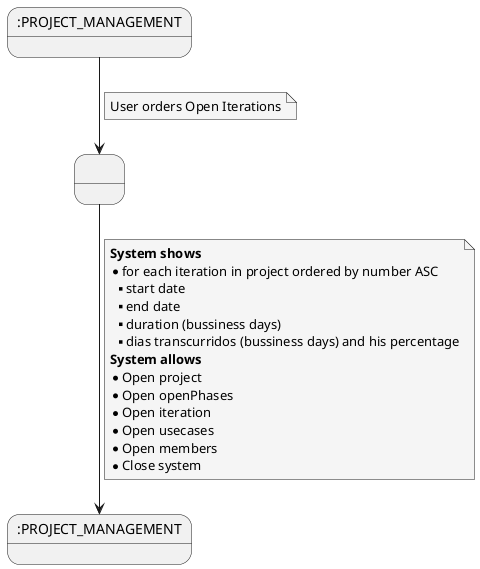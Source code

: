 @startuml
skinparam {
    NoteBackgroundColor #whiteSmoke
}
    state PROJECT_MANAGEMENT as ":PROJECT_MANAGEMENT"
    state 1 as " "
    state 2 as ":PROJECT_MANAGEMENT"

    PROJECT_MANAGEMENT --> 1
    note on link
        User orders Open Iterations
    end note

    1 --> 2
    note on link
        <b>System shows</b>
        * for each iteration in project ordered by number ASC
        ** start date
        ** end date
        ** duration (bussiness days)
        ** dias transcurridos (bussiness days) and his percentage
        <b>System allows</b>
        * Open project
        * Open openPhases
        * Open iteration
        * Open usecases
        * Open members
        * Close system
    end note
@enduml
